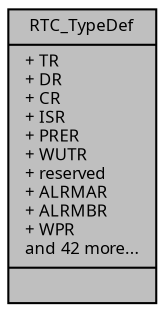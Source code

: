 digraph "RTC_TypeDef"
{
  edge [fontname="Sans",fontsize="8",labelfontname="Sans",labelfontsize="8"];
  node [fontname="Sans",fontsize="8",shape=record];
  Node1 [label="{RTC_TypeDef\n|+ TR\l+ DR\l+ CR\l+ ISR\l+ PRER\l+ WUTR\l+ reserved\l+ ALRMAR\l+ ALRMBR\l+ WPR\land 42 more...\l|}",height=0.2,width=0.4,color="black", fillcolor="grey75", style="filled", fontcolor="black"];
}
